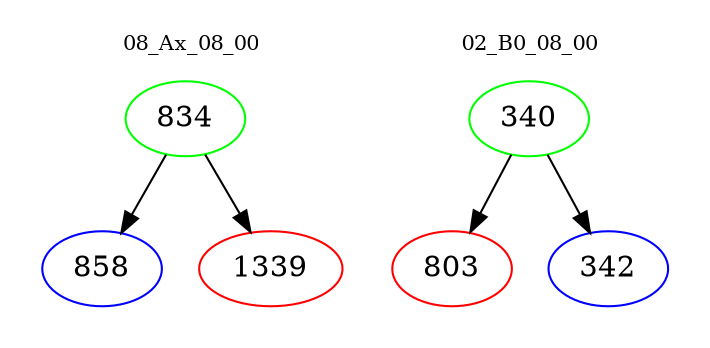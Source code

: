 digraph{
subgraph cluster_0 {
color = white
label = "08_Ax_08_00";
fontsize=10;
T0_834 [label="834", color="green"]
T0_834 -> T0_858 [color="black"]
T0_858 [label="858", color="blue"]
T0_834 -> T0_1339 [color="black"]
T0_1339 [label="1339", color="red"]
}
subgraph cluster_1 {
color = white
label = "02_B0_08_00";
fontsize=10;
T1_340 [label="340", color="green"]
T1_340 -> T1_803 [color="black"]
T1_803 [label="803", color="red"]
T1_340 -> T1_342 [color="black"]
T1_342 [label="342", color="blue"]
}
}

